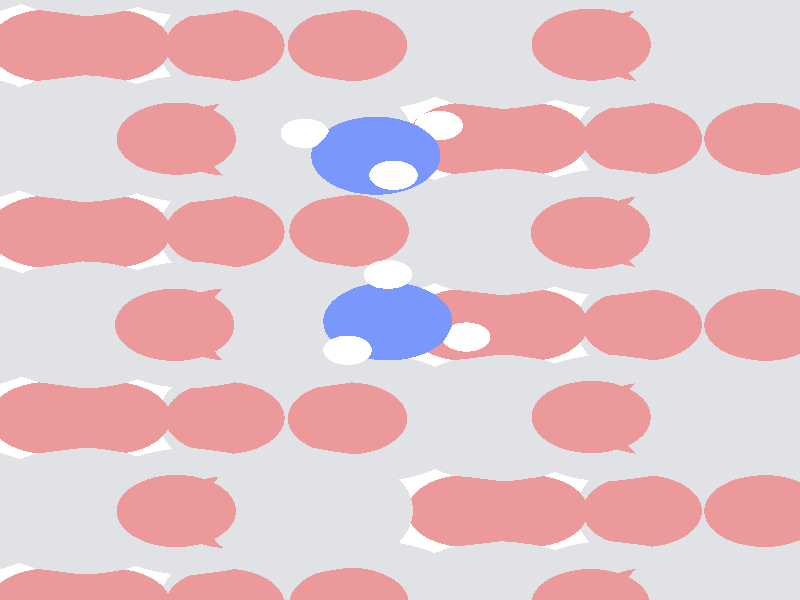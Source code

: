 #include "colors.inc"
#include "finish.inc"

global_settings {assumed_gamma 1 max_trace_level 6}
background {color White}
camera {orthographic
  right -9.91*x up 12.31*y
  direction 1.00*z
  location <0,0,50.00> look_at <0,0,0>}
light_source {<  2.00,   3.00,  125.00> color White
  area_light <0.95, 0, 0>, <0, 0.80, 0>, 5, 4
  adaptive 1 jitter}

#declare simple = finish {phong 0.7}
#declare pale = finish {ambient .5 diffuse .85 roughness .001 specular 0.200 }
#declare intermediate = finish {ambient 0.3 diffuse 0.6 specular 0.10 roughness 0.04 }
#declare vmd = finish {ambient .0 diffuse .65 phong 0.1 phong_size 40. specular 0.500 }
#declare jmol = finish {ambient .2 diffuse .6 specular 1 roughness .001 metallic}
#declare ase2 = finish {ambient 0.05 brilliance 3 diffuse 0.6 metallic specular 0.70 roughness 0.04 reflection 0.15}
#declare mj_mol = finish {ambient .00 diffuse .55 phong 0.0 phong_size 0.specular .250 roughness 0.1 brilliance 0.8 reflection 0.0 }
#declare ase3 = finish {ambient .15 brilliance 2 diffuse .6 metallic specular 1. roughness .001 reflection .0}
#declare glass = finish {ambient .05 diffuse .3 specular 1. roughness .001}
#declare glass2 = finish {ambient .0 diffuse .3 specular 1. reflection .25 roughness .001}
#declare Rcell = 0.100;
#declare Rbond = 0.100;

#macro atom(LOC, R, COL, TRANS, FIN)
  sphere{LOC, R texture{pigment{color COL transmit TRANS} finish{FIN}}}
#end
#macro constrain(LOC, R, COL, TRANS FIN)
union{torus{R, Rcell rotate 45*z texture{pigment{color COL transmit TRANS} finish{FIN}}}
      torus{R, Rcell rotate -45*z texture{pigment{color COL transmit TRANS} finish{FIN}}}
      translate LOC}
#end

atom(< -4.97,  -4.33, -12.29>, 0.74, rgb <0.84, 0.32, 0.33>, 0.0, pale) // #0 
atom(<-10.14,  -6.25, -12.29>, 0.74, rgb <0.84, 0.32, 0.33>, 0.0, pale) // #1 
atom(<-12.03,  -6.25, -11.54>, 1.30, rgb <0.75, 0.76, 0.78>, 0.0, pale) // #2 
atom(< -6.86,  -4.33, -11.54>, 1.30, rgb <0.75, 0.76, 0.78>, 0.0, pale) // #3 
atom(< -3.92,  -4.33, -10.65>, 1.30, rgb <0.75, 0.76, 0.78>, 0.0, pale) // #4 
atom(< -9.09,  -6.25, -10.65>, 1.30, rgb <0.75, 0.76, 0.78>, 0.0, pale) // #5 
atom(< -3.58,  -6.25, -10.79>, 0.74, rgb <0.84, 0.32, 0.33>, 0.0, pale) // #6 
atom(< -8.76,  -4.33, -10.79>, 0.74, rgb <0.84, 0.32, 0.33>, 0.0, pale) // #7 
atom(< -5.82,  -4.33,  -9.90>, 0.74, rgb <0.84, 0.32, 0.33>, 0.0, pale) // #8 
atom(<-10.99,  -6.25,  -9.90>, 0.74, rgb <0.84, 0.32, 0.33>, 0.0, pale) // #9 
atom(< -7.20,  -6.25, -11.41>, 0.74, rgb <0.84, 0.32, 0.33>, 0.0, pale) // #10 
atom(<-12.37,  -4.33, -11.41>, 0.74, rgb <0.84, 0.32, 0.33>, 0.0, pale) // #11 
atom(< -3.63,  -4.33,  -8.69>, 0.74, rgb <0.84, 0.32, 0.33>, 0.0, pale) // #12 
atom(< -8.81,  -6.25,  -8.71>, 0.74, rgb <0.84, 0.32, 0.33>, 0.0, pale) // #13 
atom(<-10.67,  -6.25,  -7.92>, 1.30, rgb <0.75, 0.76, 0.78>, 0.0, pale) // #14 
atom(< -5.47,  -4.33,  -7.90>, 1.30, rgb <0.75, 0.76, 0.78>, 0.0, pale) // #15 
atom(<-12.94,  -4.34,  -7.11>, 1.30, rgb <0.75, 0.76, 0.78>, 0.0, pale) // #16 
atom(< -7.75,  -6.25,  -7.17>, 1.30, rgb <0.75, 0.76, 0.78>, 0.0, pale) // #17 
atom(<-12.52,  -6.25,  -7.20>, 0.74, rgb <0.84, 0.32, 0.33>, 0.0, pale) // #18 
atom(< -7.34,  -4.33,  -7.24>, 0.74, rgb <0.84, 0.32, 0.33>, 0.0, pale) // #19 
atom(< -4.38,  -4.33,  -6.29>, 0.74, rgb <0.84, 0.32, 0.33>, 0.0, pale) // #20 
atom(< -9.54,  -6.24,  -6.32>, 0.74, rgb <0.84, 0.32, 0.33>, 0.0, pale) // #21 
atom(< -5.84,  -6.25,  -7.82>, 0.74, rgb <0.84, 0.32, 0.33>, 0.0, pale) // #22 
atom(<-11.04,  -4.33,  -7.82>, 0.74, rgb <0.84, 0.32, 0.33>, 0.0, pale) // #23 
atom(<-12.46,  -4.35,  -5.16>, 0.74, rgb <0.84, 0.32, 0.33>, 0.0, pale) // #24 
atom(< -7.26,  -6.24,  -5.20>, 0.74, rgb <0.84, 0.32, 0.33>, 0.0, pale) // #25 
atom(< -9.15,  -6.25,  -4.30>, 1.30, rgb <0.75, 0.76, 0.78>, 0.0, pale) // #26 
atom(< -3.96,  -4.33,  -4.20>, 1.30, rgb <0.75, 0.76, 0.78>, 0.0, pale) // #27 
atom(<-11.48,  -4.32,  -3.63>, 1.30, rgb <0.75, 0.76, 0.78>, 0.0, pale) // #28 
atom(< -6.34,  -6.25,  -3.67>, 1.30, rgb <0.75, 0.76, 0.78>, 0.0, pale) // #29 
atom(<-10.97,  -6.23,  -3.47>, 0.74, rgb <0.84, 0.32, 0.33>, 0.0, pale) // #30 
atom(< -5.83,  -4.33,  -3.43>, 0.74, rgb <0.84, 0.32, 0.33>, 0.0, pale) // #31 
atom(<-13.12,  -4.33,  -2.76>, 0.74, rgb <0.84, 0.32, 0.33>, 0.0, pale) // #32 
atom(< -7.98,  -6.26,  -2.80>, 0.74, rgb <0.84, 0.32, 0.33>, 0.0, pale) // #33 
atom(< -4.36,  -6.25,  -4.18>, 0.74, rgb <0.84, 0.32, 0.33>, 0.0, pale) // #34 
atom(< -9.51,  -4.33,  -4.25>, 0.74, rgb <0.84, 0.32, 0.33>, 0.0, pale) // #35 
atom(< -4.97,  -0.51, -12.29>, 0.74, rgb <0.84, 0.32, 0.33>, 0.0, pale) // #36 
atom(<-10.14,  -2.42, -12.29>, 0.74, rgb <0.84, 0.32, 0.33>, 0.0, pale) // #37 
atom(<-12.03,  -2.42, -11.54>, 1.30, rgb <0.75, 0.76, 0.78>, 0.0, pale) // #38 
atom(< -6.86,  -0.51, -11.54>, 1.30, rgb <0.75, 0.76, 0.78>, 0.0, pale) // #39 
atom(< -3.92,  -0.51, -10.65>, 1.30, rgb <0.75, 0.76, 0.78>, 0.0, pale) // #40 
atom(< -9.09,  -2.42, -10.65>, 1.30, rgb <0.75, 0.76, 0.78>, 0.0, pale) // #41 
atom(< -3.58,  -2.42, -10.79>, 0.74, rgb <0.84, 0.32, 0.33>, 0.0, pale) // #42 
atom(< -8.76,  -0.51, -10.79>, 0.74, rgb <0.84, 0.32, 0.33>, 0.0, pale) // #43 
atom(< -5.82,  -0.51,  -9.90>, 0.74, rgb <0.84, 0.32, 0.33>, 0.0, pale) // #44 
atom(<-10.99,  -2.42,  -9.90>, 0.74, rgb <0.84, 0.32, 0.33>, 0.0, pale) // #45 
atom(< -7.20,  -2.42, -11.41>, 0.74, rgb <0.84, 0.32, 0.33>, 0.0, pale) // #46 
atom(<-12.37,  -0.51, -11.41>, 0.74, rgb <0.84, 0.32, 0.33>, 0.0, pale) // #47 
atom(< -3.62,  -0.51,  -8.68>, 0.74, rgb <0.84, 0.32, 0.33>, 0.0, pale) // #48 
atom(< -8.81,  -2.42,  -8.71>, 0.74, rgb <0.84, 0.32, 0.33>, 0.0, pale) // #49 
atom(<-10.67,  -2.42,  -7.91>, 1.30, rgb <0.75, 0.76, 0.78>, 0.0, pale) // #50 
atom(< -5.44,  -0.51,  -7.89>, 1.30, rgb <0.75, 0.76, 0.78>, 0.0, pale) // #51 
atom(<-12.93,  -0.51,  -7.06>, 1.30, rgb <0.75, 0.76, 0.78>, 0.0, pale) // #52 
atom(< -7.75,  -2.42,  -7.17>, 1.30, rgb <0.75, 0.76, 0.78>, 0.0, pale) // #53 
atom(<-12.51,  -2.42,  -7.19>, 0.74, rgb <0.84, 0.32, 0.33>, 0.0, pale) // #54 
atom(< -7.34,  -0.51,  -7.24>, 0.74, rgb <0.84, 0.32, 0.33>, 0.0, pale) // #55 
atom(< -4.38,  -0.51,  -6.28>, 0.74, rgb <0.84, 0.32, 0.33>, 0.0, pale) // #56 
atom(< -9.53,  -2.43,  -6.33>, 0.74, rgb <0.84, 0.32, 0.33>, 0.0, pale) // #57 
atom(< -5.84,  -2.42,  -7.82>, 0.74, rgb <0.84, 0.32, 0.33>, 0.0, pale) // #58 
atom(<-11.03,  -0.51,  -7.80>, 0.74, rgb <0.84, 0.32, 0.33>, 0.0, pale) // #59 
atom(<-12.46,  -0.50,  -5.13>, 0.74, rgb <0.84, 0.32, 0.33>, 0.0, pale) // #60 
atom(< -7.26,  -2.43,  -5.21>, 0.74, rgb <0.84, 0.32, 0.33>, 0.0, pale) // #61 
atom(< -9.14,  -2.42,  -4.30>, 1.30, rgb <0.75, 0.76, 0.78>, 0.0, pale) // #62 
atom(< -3.93,  -0.51,  -4.19>, 1.30, rgb <0.75, 0.76, 0.78>, 0.0, pale) // #63 
atom(<-11.46,  -0.50,  -3.53>, 1.30, rgb <0.75, 0.76, 0.78>, 0.0, pale) // #64 
atom(< -6.34,  -2.42,  -3.67>, 1.30, rgb <0.75, 0.76, 0.78>, 0.0, pale) // #65 
atom(<-10.99,  -2.43,  -3.54>, 0.74, rgb <0.84, 0.32, 0.33>, 0.0, pale) // #66 
atom(< -5.83,  -0.51,  -3.43>, 0.74, rgb <0.84, 0.32, 0.33>, 0.0, pale) // #67 
atom(<-13.13,  -0.51,  -2.73>, 0.74, rgb <0.84, 0.32, 0.33>, 0.0, pale) // #68 
atom(< -7.97,  -2.40,  -2.81>, 0.74, rgb <0.84, 0.32, 0.33>, 0.0, pale) // #69 
atom(< -4.35,  -2.42,  -4.18>, 0.74, rgb <0.84, 0.32, 0.33>, 0.0, pale) // #70 
atom(< -9.53,  -0.51,  -4.28>, 0.74, rgb <0.84, 0.32, 0.33>, 0.0, pale) // #71 
atom(<-10.64,   2.96,  -0.91>, 0.80, rgb <0.19, 0.31, 0.97>, 0.0, pale) // #72 
atom(< -9.86,   3.58,  -1.08>, 0.30, rgb <1.00, 1.00, 1.00>, 0.0, pale) // #73 
atom(<-10.42,   2.56,   0.00>, 0.30, rgb <1.00, 1.00, 1.00>, 0.0, pale) // #74 
atom(<-11.52,   3.42,  -0.73>, 0.30, rgb <1.00, 1.00, 1.00>, 0.0, pale) // #75 
atom(<-10.49,  -0.44,  -1.47>, 0.80, rgb <0.19, 0.31, 0.97>, 0.0, pale) // #76 
atom(<-10.49,   0.52,  -1.12>, 0.30, rgb <1.00, 1.00, 1.00>, 0.0, pale) // #77 
atom(< -9.52,  -0.76,  -1.52>, 0.30, rgb <1.00, 1.00, 1.00>, 0.0, pale) // #78 
atom(<-10.99,  -1.03,  -0.80>, 0.30, rgb <1.00, 1.00, 1.00>, 0.0, pale) // #79 
atom(< -4.97,   3.31, -12.29>, 0.74, rgb <0.84, 0.32, 0.33>, 0.0, pale) // #80 
atom(<-10.14,   1.40, -12.29>, 0.74, rgb <0.84, 0.32, 0.33>, 0.0, pale) // #81 
atom(<-12.03,   1.40, -11.54>, 1.30, rgb <0.75, 0.76, 0.78>, 0.0, pale) // #82 
atom(< -6.86,   3.31, -11.54>, 1.30, rgb <0.75, 0.76, 0.78>, 0.0, pale) // #83 
atom(< -3.92,   3.31, -10.65>, 1.30, rgb <0.75, 0.76, 0.78>, 0.0, pale) // #84 
atom(< -9.09,   1.40, -10.65>, 1.30, rgb <0.75, 0.76, 0.78>, 0.0, pale) // #85 
atom(< -3.58,   1.40, -10.79>, 0.74, rgb <0.84, 0.32, 0.33>, 0.0, pale) // #86 
atom(< -8.76,   3.31, -10.79>, 0.74, rgb <0.84, 0.32, 0.33>, 0.0, pale) // #87 
atom(< -5.82,   3.31,  -9.90>, 0.74, rgb <0.84, 0.32, 0.33>, 0.0, pale) // #88 
atom(<-10.99,   1.40,  -9.90>, 0.74, rgb <0.84, 0.32, 0.33>, 0.0, pale) // #89 
atom(< -7.20,   1.40, -11.41>, 0.74, rgb <0.84, 0.32, 0.33>, 0.0, pale) // #90 
atom(<-12.37,   3.31, -11.41>, 0.74, rgb <0.84, 0.32, 0.33>, 0.0, pale) // #91 
atom(< -3.63,   3.31,  -8.69>, 0.74, rgb <0.84, 0.32, 0.33>, 0.0, pale) // #92 
atom(< -8.81,   1.40,  -8.71>, 0.74, rgb <0.84, 0.32, 0.33>, 0.0, pale) // #93 
atom(<-10.67,   1.40,  -7.92>, 1.30, rgb <0.75, 0.76, 0.78>, 0.0, pale) // #94 
atom(< -5.47,   3.31,  -7.90>, 1.30, rgb <0.75, 0.76, 0.78>, 0.0, pale) // #95 
atom(<-12.94,   3.31,  -7.11>, 1.30, rgb <0.75, 0.76, 0.78>, 0.0, pale) // #96 
atom(< -7.75,   1.39,  -7.17>, 1.30, rgb <0.75, 0.76, 0.78>, 0.0, pale) // #97 
atom(<-12.52,   1.40,  -7.20>, 0.74, rgb <0.84, 0.32, 0.33>, 0.0, pale) // #98 
atom(< -7.34,   3.31,  -7.24>, 0.74, rgb <0.84, 0.32, 0.33>, 0.0, pale) // #99 
atom(< -4.38,   3.31,  -6.29>, 0.74, rgb <0.84, 0.32, 0.33>, 0.0, pale) // #100 
atom(< -9.54,   1.41,  -6.32>, 0.74, rgb <0.84, 0.32, 0.33>, 0.0, pale) // #101 
atom(< -5.84,   1.40,  -7.82>, 0.74, rgb <0.84, 0.32, 0.33>, 0.0, pale) // #102 
atom(<-11.04,   3.31,  -7.82>, 0.74, rgb <0.84, 0.32, 0.33>, 0.0, pale) // #103 
atom(<-12.46,   3.29,  -5.16>, 0.74, rgb <0.84, 0.32, 0.33>, 0.0, pale) // #104 
atom(< -7.26,   1.40,  -5.20>, 0.74, rgb <0.84, 0.32, 0.33>, 0.0, pale) // #105 
atom(< -9.15,   1.40,  -4.30>, 1.30, rgb <0.75, 0.76, 0.78>, 0.0, pale) // #106 
atom(< -3.96,   3.31,  -4.20>, 1.30, rgb <0.75, 0.76, 0.78>, 0.0, pale) // #107 
atom(<-11.48,   3.32,  -3.63>, 1.30, rgb <0.75, 0.76, 0.78>, 0.0, pale) // #108 
atom(< -6.34,   1.40,  -3.67>, 1.30, rgb <0.75, 0.76, 0.78>, 0.0, pale) // #109 
atom(<-10.97,   1.42,  -3.47>, 0.74, rgb <0.84, 0.32, 0.33>, 0.0, pale) // #110 
atom(< -5.83,   3.31,  -3.43>, 0.74, rgb <0.84, 0.32, 0.33>, 0.0, pale) // #111 
atom(<-13.12,   3.31,  -2.76>, 0.74, rgb <0.84, 0.32, 0.33>, 0.0, pale) // #112 
atom(< -7.98,   1.38,  -2.80>, 0.74, rgb <0.84, 0.32, 0.33>, 0.0, pale) // #113 
atom(< -4.36,   1.40,  -4.18>, 0.74, rgb <0.84, 0.32, 0.33>, 0.0, pale) // #114 
atom(< -9.51,   3.31,  -4.25>, 0.74, rgb <0.84, 0.32, 0.33>, 0.0, pale) // #115 
atom(< -4.97,   7.13, -12.29>, 0.74, rgb <0.84, 0.32, 0.33>, 0.0, pale) // #116 
atom(<-10.14,   5.22, -12.29>, 0.74, rgb <0.84, 0.32, 0.33>, 0.0, pale) // #117 
atom(<-12.03,   5.22, -11.54>, 1.30, rgb <0.75, 0.76, 0.78>, 0.0, pale) // #118 
atom(< -6.86,   7.13, -11.54>, 1.30, rgb <0.75, 0.76, 0.78>, 0.0, pale) // #119 
atom(< -3.92,   7.13, -10.65>, 1.30, rgb <0.75, 0.76, 0.78>, 0.0, pale) // #120 
atom(< -9.09,   5.22, -10.65>, 1.30, rgb <0.75, 0.76, 0.78>, 0.0, pale) // #121 
atom(< -3.58,   5.22, -10.79>, 0.74, rgb <0.84, 0.32, 0.33>, 0.0, pale) // #122 
atom(< -8.76,   7.13, -10.79>, 0.74, rgb <0.84, 0.32, 0.33>, 0.0, pale) // #123 
atom(< -5.82,   7.13,  -9.90>, 0.74, rgb <0.84, 0.32, 0.33>, 0.0, pale) // #124 
atom(<-10.99,   5.22,  -9.90>, 0.74, rgb <0.84, 0.32, 0.33>, 0.0, pale) // #125 
atom(< -7.20,   5.22, -11.41>, 0.74, rgb <0.84, 0.32, 0.33>, 0.0, pale) // #126 
atom(<-12.37,   7.13, -11.41>, 0.74, rgb <0.84, 0.32, 0.33>, 0.0, pale) // #127 
atom(< -3.62,   7.13,  -8.68>, 0.74, rgb <0.84, 0.32, 0.33>, 0.0, pale) // #128 
atom(< -8.81,   5.22,  -8.71>, 0.74, rgb <0.84, 0.32, 0.33>, 0.0, pale) // #129 
atom(<-10.67,   5.22,  -7.91>, 1.30, rgb <0.75, 0.76, 0.78>, 0.0, pale) // #130 
atom(< -5.44,   7.14,  -7.89>, 1.30, rgb <0.75, 0.76, 0.78>, 0.0, pale) // #131 
atom(<-12.93,   7.13,  -7.06>, 1.30, rgb <0.75, 0.76, 0.78>, 0.0, pale) // #132 
atom(< -7.75,   5.23,  -7.17>, 1.30, rgb <0.75, 0.76, 0.78>, 0.0, pale) // #133 
atom(<-12.51,   5.22,  -7.19>, 0.74, rgb <0.84, 0.32, 0.33>, 0.0, pale) // #134 
atom(< -7.34,   7.13,  -7.24>, 0.74, rgb <0.84, 0.32, 0.33>, 0.0, pale) // #135 
atom(< -4.38,   7.13,  -6.28>, 0.74, rgb <0.84, 0.32, 0.33>, 0.0, pale) // #136 
atom(< -9.53,   5.21,  -6.33>, 0.74, rgb <0.84, 0.32, 0.33>, 0.0, pale) // #137 
atom(< -5.84,   5.22,  -7.82>, 0.74, rgb <0.84, 0.32, 0.33>, 0.0, pale) // #138 
atom(<-11.03,   7.13,  -7.80>, 0.74, rgb <0.84, 0.32, 0.33>, 0.0, pale) // #139 
atom(<-12.46,   7.15,  -5.13>, 0.74, rgb <0.84, 0.32, 0.33>, 0.0, pale) // #140 
atom(< -7.26,   5.22,  -5.21>, 0.74, rgb <0.84, 0.32, 0.33>, 0.0, pale) // #141 
atom(< -9.14,   5.22,  -4.30>, 1.30, rgb <0.75, 0.76, 0.78>, 0.0, pale) // #142 
atom(< -3.93,   7.13,  -4.19>, 1.30, rgb <0.75, 0.76, 0.78>, 0.0, pale) // #143 
atom(<-11.46,   7.14,  -3.53>, 1.30, rgb <0.75, 0.76, 0.78>, 0.0, pale) // #144 
atom(< -6.34,   5.23,  -3.67>, 1.30, rgb <0.75, 0.76, 0.78>, 0.0, pale) // #145 
atom(<-10.99,   5.22,  -3.54>, 0.74, rgb <0.84, 0.32, 0.33>, 0.0, pale) // #146 
atom(< -5.83,   7.13,  -3.43>, 0.74, rgb <0.84, 0.32, 0.33>, 0.0, pale) // #147 
atom(<-13.13,   7.14,  -2.73>, 0.74, rgb <0.84, 0.32, 0.33>, 0.0, pale) // #148 
atom(< -7.97,   5.24,  -2.81>, 0.74, rgb <0.84, 0.32, 0.33>, 0.0, pale) // #149 
atom(< -4.35,   5.22,  -4.18>, 0.74, rgb <0.84, 0.32, 0.33>, 0.0, pale) // #150 
atom(< -9.53,   7.14,  -4.28>, 0.74, rgb <0.84, 0.32, 0.33>, 0.0, pale) // #151 
atom(<-10.64,  10.60,  -0.91>, 0.80, rgb <0.19, 0.31, 0.97>, 0.0, pale) // #152 
atom(< -9.86,  11.22,  -1.08>, 0.30, rgb <1.00, 1.00, 1.00>, 0.0, pale) // #153 
atom(<-10.42,  10.20,   0.00>, 0.30, rgb <1.00, 1.00, 1.00>, 0.0, pale) // #154 
atom(<-11.52,  11.06,  -0.73>, 0.30, rgb <1.00, 1.00, 1.00>, 0.0, pale) // #155 
atom(<-10.49,   7.20,  -1.47>, 0.80, rgb <0.19, 0.31, 0.97>, 0.0, pale) // #156 
atom(<-10.49,   8.17,  -1.12>, 0.30, rgb <1.00, 1.00, 1.00>, 0.0, pale) // #157 
atom(< -9.52,   6.89,  -1.52>, 0.30, rgb <1.00, 1.00, 1.00>, 0.0, pale) // #158 
atom(<-10.99,   6.62,  -0.80>, 0.30, rgb <1.00, 1.00, 1.00>, 0.0, pale) // #159 
atom(<  5.37,  -4.33, -12.29>, 0.74, rgb <0.84, 0.32, 0.33>, 0.0, pale) // #160 
atom(<  0.20,  -6.25, -12.29>, 0.74, rgb <0.84, 0.32, 0.33>, 0.0, pale) // #161 
atom(< -1.69,  -6.25, -11.54>, 1.30, rgb <0.75, 0.76, 0.78>, 0.0, pale) // #162 
atom(<  3.48,  -4.33, -11.54>, 1.30, rgb <0.75, 0.76, 0.78>, 0.0, pale) // #163 
atom(<  6.42,  -4.33, -10.65>, 1.30, rgb <0.75, 0.76, 0.78>, 0.0, pale) // #164 
atom(<  1.25,  -6.25, -10.65>, 1.30, rgb <0.75, 0.76, 0.78>, 0.0, pale) // #165 
atom(<  6.76,  -6.25, -10.79>, 0.74, rgb <0.84, 0.32, 0.33>, 0.0, pale) // #166 
atom(<  1.59,  -4.33, -10.79>, 0.74, rgb <0.84, 0.32, 0.33>, 0.0, pale) // #167 
atom(<  4.53,  -4.33,  -9.90>, 0.74, rgb <0.84, 0.32, 0.33>, 0.0, pale) // #168 
atom(< -0.65,  -6.25,  -9.90>, 0.74, rgb <0.84, 0.32, 0.33>, 0.0, pale) // #169 
atom(<  3.14,  -6.25, -11.41>, 0.74, rgb <0.84, 0.32, 0.33>, 0.0, pale) // #170 
atom(< -2.03,  -4.33, -11.41>, 0.74, rgb <0.84, 0.32, 0.33>, 0.0, pale) // #171 
atom(<  6.71,  -4.33,  -8.69>, 0.74, rgb <0.84, 0.32, 0.33>, 0.0, pale) // #172 
atom(<  1.54,  -6.25,  -8.71>, 0.74, rgb <0.84, 0.32, 0.33>, 0.0, pale) // #173 
atom(< -0.33,  -6.25,  -7.92>, 1.30, rgb <0.75, 0.76, 0.78>, 0.0, pale) // #174 
atom(<  4.87,  -4.33,  -7.90>, 1.30, rgb <0.75, 0.76, 0.78>, 0.0, pale) // #175 
atom(< -2.60,  -4.34,  -7.11>, 1.30, rgb <0.75, 0.76, 0.78>, 0.0, pale) // #176 
atom(<  2.59,  -6.25,  -7.17>, 1.30, rgb <0.75, 0.76, 0.78>, 0.0, pale) // #177 
atom(< -2.17,  -6.25,  -7.20>, 0.74, rgb <0.84, 0.32, 0.33>, 0.0, pale) // #178 
atom(<  3.00,  -4.33,  -7.24>, 0.74, rgb <0.84, 0.32, 0.33>, 0.0, pale) // #179 
atom(<  5.96,  -4.33,  -6.29>, 0.74, rgb <0.84, 0.32, 0.33>, 0.0, pale) // #180 
atom(<  0.81,  -6.24,  -6.32>, 0.74, rgb <0.84, 0.32, 0.33>, 0.0, pale) // #181 
atom(<  4.50,  -6.25,  -7.82>, 0.74, rgb <0.84, 0.32, 0.33>, 0.0, pale) // #182 
atom(< -0.70,  -4.33,  -7.82>, 0.74, rgb <0.84, 0.32, 0.33>, 0.0, pale) // #183 
atom(< -2.12,  -4.35,  -5.16>, 0.74, rgb <0.84, 0.32, 0.33>, 0.0, pale) // #184 
atom(<  3.08,  -6.24,  -5.20>, 0.74, rgb <0.84, 0.32, 0.33>, 0.0, pale) // #185 
atom(<  1.19,  -6.25,  -4.30>, 1.30, rgb <0.75, 0.76, 0.78>, 0.0, pale) // #186 
atom(<  6.38,  -4.33,  -4.20>, 1.30, rgb <0.75, 0.76, 0.78>, 0.0, pale) // #187 
atom(< -1.14,  -4.32,  -3.63>, 1.30, rgb <0.75, 0.76, 0.78>, 0.0, pale) // #188 
atom(<  4.00,  -6.25,  -3.67>, 1.30, rgb <0.75, 0.76, 0.78>, 0.0, pale) // #189 
atom(< -0.63,  -6.23,  -3.47>, 0.74, rgb <0.84, 0.32, 0.33>, 0.0, pale) // #190 
atom(<  4.51,  -4.33,  -3.43>, 0.74, rgb <0.84, 0.32, 0.33>, 0.0, pale) // #191 
atom(< -2.77,  -4.33,  -2.76>, 0.74, rgb <0.84, 0.32, 0.33>, 0.0, pale) // #192 
atom(<  2.36,  -6.26,  -2.80>, 0.74, rgb <0.84, 0.32, 0.33>, 0.0, pale) // #193 
atom(<  5.99,  -6.25,  -4.18>, 0.74, rgb <0.84, 0.32, 0.33>, 0.0, pale) // #194 
atom(<  0.83,  -4.33,  -4.25>, 0.74, rgb <0.84, 0.32, 0.33>, 0.0, pale) // #195 
atom(<  5.37,  -0.51, -12.29>, 0.74, rgb <0.84, 0.32, 0.33>, 0.0, pale) // #196 
atom(<  0.20,  -2.42, -12.29>, 0.74, rgb <0.84, 0.32, 0.33>, 0.0, pale) // #197 
atom(< -1.69,  -2.42, -11.54>, 1.30, rgb <0.75, 0.76, 0.78>, 0.0, pale) // #198 
atom(<  3.48,  -0.51, -11.54>, 1.30, rgb <0.75, 0.76, 0.78>, 0.0, pale) // #199 
atom(<  6.42,  -0.51, -10.65>, 1.30, rgb <0.75, 0.76, 0.78>, 0.0, pale) // #200 
atom(<  1.25,  -2.42, -10.65>, 1.30, rgb <0.75, 0.76, 0.78>, 0.0, pale) // #201 
atom(<  6.76,  -2.42, -10.79>, 0.74, rgb <0.84, 0.32, 0.33>, 0.0, pale) // #202 
atom(<  1.59,  -0.51, -10.79>, 0.74, rgb <0.84, 0.32, 0.33>, 0.0, pale) // #203 
atom(<  4.53,  -0.51,  -9.90>, 0.74, rgb <0.84, 0.32, 0.33>, 0.0, pale) // #204 
atom(< -0.65,  -2.42,  -9.90>, 0.74, rgb <0.84, 0.32, 0.33>, 0.0, pale) // #205 
atom(<  3.14,  -2.42, -11.41>, 0.74, rgb <0.84, 0.32, 0.33>, 0.0, pale) // #206 
atom(< -2.03,  -0.51, -11.41>, 0.74, rgb <0.84, 0.32, 0.33>, 0.0, pale) // #207 
atom(<  6.72,  -0.51,  -8.68>, 0.74, rgb <0.84, 0.32, 0.33>, 0.0, pale) // #208 
atom(<  1.53,  -2.42,  -8.71>, 0.74, rgb <0.84, 0.32, 0.33>, 0.0, pale) // #209 
atom(< -0.33,  -2.42,  -7.91>, 1.30, rgb <0.75, 0.76, 0.78>, 0.0, pale) // #210 
atom(<  4.90,  -0.51,  -7.89>, 1.30, rgb <0.75, 0.76, 0.78>, 0.0, pale) // #211 
atom(< -2.59,  -0.51,  -7.06>, 1.30, rgb <0.75, 0.76, 0.78>, 0.0, pale) // #212 
atom(<  2.59,  -2.42,  -7.17>, 1.30, rgb <0.75, 0.76, 0.78>, 0.0, pale) // #213 
atom(< -2.17,  -2.42,  -7.19>, 0.74, rgb <0.84, 0.32, 0.33>, 0.0, pale) // #214 
atom(<  3.00,  -0.51,  -7.24>, 0.74, rgb <0.84, 0.32, 0.33>, 0.0, pale) // #215 
atom(<  5.96,  -0.51,  -6.28>, 0.74, rgb <0.84, 0.32, 0.33>, 0.0, pale) // #216 
atom(<  0.81,  -2.43,  -6.33>, 0.74, rgb <0.84, 0.32, 0.33>, 0.0, pale) // #217 
atom(<  4.50,  -2.42,  -7.82>, 0.74, rgb <0.84, 0.32, 0.33>, 0.0, pale) // #218 
atom(< -0.69,  -0.51,  -7.80>, 0.74, rgb <0.84, 0.32, 0.33>, 0.0, pale) // #219 
atom(< -2.12,  -0.50,  -5.13>, 0.74, rgb <0.84, 0.32, 0.33>, 0.0, pale) // #220 
atom(<  3.08,  -2.43,  -5.21>, 0.74, rgb <0.84, 0.32, 0.33>, 0.0, pale) // #221 
atom(<  1.20,  -2.42,  -4.30>, 1.30, rgb <0.75, 0.76, 0.78>, 0.0, pale) // #222 
atom(<  6.41,  -0.51,  -4.19>, 1.30, rgb <0.75, 0.76, 0.78>, 0.0, pale) // #223 
atom(< -1.12,  -0.50,  -3.53>, 1.30, rgb <0.75, 0.76, 0.78>, 0.0, pale) // #224 
atom(<  4.00,  -2.42,  -3.67>, 1.30, rgb <0.75, 0.76, 0.78>, 0.0, pale) // #225 
atom(< -0.65,  -2.43,  -3.54>, 0.74, rgb <0.84, 0.32, 0.33>, 0.0, pale) // #226 
atom(<  4.51,  -0.51,  -3.43>, 0.74, rgb <0.84, 0.32, 0.33>, 0.0, pale) // #227 
atom(< -2.79,  -0.51,  -2.73>, 0.74, rgb <0.84, 0.32, 0.33>, 0.0, pale) // #228 
atom(<  2.37,  -2.40,  -2.81>, 0.74, rgb <0.84, 0.32, 0.33>, 0.0, pale) // #229 
atom(<  5.99,  -2.42,  -4.18>, 0.74, rgb <0.84, 0.32, 0.33>, 0.0, pale) // #230 
atom(<  0.82,  -0.51,  -4.28>, 0.74, rgb <0.84, 0.32, 0.33>, 0.0, pale) // #231 
atom(< -0.30,   2.96,  -0.91>, 0.80, rgb <0.19, 0.31, 0.97>, 0.0, pale) // #232 
atom(<  0.48,   3.58,  -1.08>, 0.30, rgb <1.00, 1.00, 1.00>, 0.0, pale) // #233 
atom(< -0.08,   2.56,   0.00>, 0.30, rgb <1.00, 1.00, 1.00>, 0.0, pale) // #234 
atom(< -1.18,   3.42,  -0.73>, 0.30, rgb <1.00, 1.00, 1.00>, 0.0, pale) // #235 
atom(< -0.15,  -0.44,  -1.47>, 0.80, rgb <0.19, 0.31, 0.97>, 0.0, pale) // #236 
atom(< -0.15,   0.52,  -1.12>, 0.30, rgb <1.00, 1.00, 1.00>, 0.0, pale) // #237 
atom(<  0.82,  -0.76,  -1.52>, 0.30, rgb <1.00, 1.00, 1.00>, 0.0, pale) // #238 
atom(< -0.65,  -1.03,  -0.80>, 0.30, rgb <1.00, 1.00, 1.00>, 0.0, pale) // #239 
atom(<  5.37,   3.31, -12.29>, 0.74, rgb <0.84, 0.32, 0.33>, 0.0, pale) // #240 
atom(<  0.20,   1.40, -12.29>, 0.74, rgb <0.84, 0.32, 0.33>, 0.0, pale) // #241 
atom(< -1.69,   1.40, -11.54>, 1.30, rgb <0.75, 0.76, 0.78>, 0.0, pale) // #242 
atom(<  3.48,   3.31, -11.54>, 1.30, rgb <0.75, 0.76, 0.78>, 0.0, pale) // #243 
atom(<  6.42,   3.31, -10.65>, 1.30, rgb <0.75, 0.76, 0.78>, 0.0, pale) // #244 
atom(<  1.25,   1.40, -10.65>, 1.30, rgb <0.75, 0.76, 0.78>, 0.0, pale) // #245 
atom(<  6.76,   1.40, -10.79>, 0.74, rgb <0.84, 0.32, 0.33>, 0.0, pale) // #246 
atom(<  1.59,   3.31, -10.79>, 0.74, rgb <0.84, 0.32, 0.33>, 0.0, pale) // #247 
atom(<  4.53,   3.31,  -9.90>, 0.74, rgb <0.84, 0.32, 0.33>, 0.0, pale) // #248 
atom(< -0.65,   1.40,  -9.90>, 0.74, rgb <0.84, 0.32, 0.33>, 0.0, pale) // #249 
atom(<  3.14,   1.40, -11.41>, 0.74, rgb <0.84, 0.32, 0.33>, 0.0, pale) // #250 
atom(< -2.03,   3.31, -11.41>, 0.74, rgb <0.84, 0.32, 0.33>, 0.0, pale) // #251 
atom(<  6.71,   3.31,  -8.69>, 0.74, rgb <0.84, 0.32, 0.33>, 0.0, pale) // #252 
atom(<  1.54,   1.40,  -8.71>, 0.74, rgb <0.84, 0.32, 0.33>, 0.0, pale) // #253 
atom(< -0.33,   1.40,  -7.92>, 1.30, rgb <0.75, 0.76, 0.78>, 0.0, pale) // #254 
atom(<  4.87,   3.31,  -7.90>, 1.30, rgb <0.75, 0.76, 0.78>, 0.0, pale) // #255 
atom(< -2.60,   3.31,  -7.11>, 1.30, rgb <0.75, 0.76, 0.78>, 0.0, pale) // #256 
atom(<  2.59,   1.39,  -7.17>, 1.30, rgb <0.75, 0.76, 0.78>, 0.0, pale) // #257 
atom(< -2.17,   1.40,  -7.20>, 0.74, rgb <0.84, 0.32, 0.33>, 0.0, pale) // #258 
atom(<  3.00,   3.31,  -7.24>, 0.74, rgb <0.84, 0.32, 0.33>, 0.0, pale) // #259 
atom(<  5.96,   3.31,  -6.29>, 0.74, rgb <0.84, 0.32, 0.33>, 0.0, pale) // #260 
atom(<  0.81,   1.41,  -6.32>, 0.74, rgb <0.84, 0.32, 0.33>, 0.0, pale) // #261 
atom(<  4.50,   1.40,  -7.82>, 0.74, rgb <0.84, 0.32, 0.33>, 0.0, pale) // #262 
atom(< -0.70,   3.31,  -7.82>, 0.74, rgb <0.84, 0.32, 0.33>, 0.0, pale) // #263 
atom(< -2.12,   3.29,  -5.16>, 0.74, rgb <0.84, 0.32, 0.33>, 0.0, pale) // #264 
atom(<  3.08,   1.40,  -5.20>, 0.74, rgb <0.84, 0.32, 0.33>, 0.0, pale) // #265 
atom(<  1.19,   1.40,  -4.30>, 1.30, rgb <0.75, 0.76, 0.78>, 0.0, pale) // #266 
atom(<  6.38,   3.31,  -4.20>, 1.30, rgb <0.75, 0.76, 0.78>, 0.0, pale) // #267 
atom(< -1.14,   3.32,  -3.63>, 1.30, rgb <0.75, 0.76, 0.78>, 0.0, pale) // #268 
atom(<  4.00,   1.40,  -3.67>, 1.30, rgb <0.75, 0.76, 0.78>, 0.0, pale) // #269 
atom(< -0.63,   1.42,  -3.47>, 0.74, rgb <0.84, 0.32, 0.33>, 0.0, pale) // #270 
atom(<  4.51,   3.31,  -3.43>, 0.74, rgb <0.84, 0.32, 0.33>, 0.0, pale) // #271 
atom(< -2.77,   3.31,  -2.76>, 0.74, rgb <0.84, 0.32, 0.33>, 0.0, pale) // #272 
atom(<  2.36,   1.38,  -2.80>, 0.74, rgb <0.84, 0.32, 0.33>, 0.0, pale) // #273 
atom(<  5.99,   1.40,  -4.18>, 0.74, rgb <0.84, 0.32, 0.33>, 0.0, pale) // #274 
atom(<  0.83,   3.31,  -4.25>, 0.74, rgb <0.84, 0.32, 0.33>, 0.0, pale) // #275 
atom(<  5.37,   7.13, -12.29>, 0.74, rgb <0.84, 0.32, 0.33>, 0.0, pale) // #276 
atom(<  0.20,   5.22, -12.29>, 0.74, rgb <0.84, 0.32, 0.33>, 0.0, pale) // #277 
atom(< -1.69,   5.22, -11.54>, 1.30, rgb <0.75, 0.76, 0.78>, 0.0, pale) // #278 
atom(<  3.48,   7.13, -11.54>, 1.30, rgb <0.75, 0.76, 0.78>, 0.0, pale) // #279 
atom(<  6.42,   7.13, -10.65>, 1.30, rgb <0.75, 0.76, 0.78>, 0.0, pale) // #280 
atom(<  1.25,   5.22, -10.65>, 1.30, rgb <0.75, 0.76, 0.78>, 0.0, pale) // #281 
atom(<  6.76,   5.22, -10.79>, 0.74, rgb <0.84, 0.32, 0.33>, 0.0, pale) // #282 
atom(<  1.59,   7.13, -10.79>, 0.74, rgb <0.84, 0.32, 0.33>, 0.0, pale) // #283 
atom(<  4.53,   7.13,  -9.90>, 0.74, rgb <0.84, 0.32, 0.33>, 0.0, pale) // #284 
atom(< -0.65,   5.22,  -9.90>, 0.74, rgb <0.84, 0.32, 0.33>, 0.0, pale) // #285 
atom(<  3.14,   5.22, -11.41>, 0.74, rgb <0.84, 0.32, 0.33>, 0.0, pale) // #286 
atom(< -2.03,   7.13, -11.41>, 0.74, rgb <0.84, 0.32, 0.33>, 0.0, pale) // #287 
atom(<  6.72,   7.13,  -8.68>, 0.74, rgb <0.84, 0.32, 0.33>, 0.0, pale) // #288 
atom(<  1.53,   5.22,  -8.71>, 0.74, rgb <0.84, 0.32, 0.33>, 0.0, pale) // #289 
atom(< -0.33,   5.22,  -7.91>, 1.30, rgb <0.75, 0.76, 0.78>, 0.0, pale) // #290 
atom(<  4.90,   7.14,  -7.89>, 1.30, rgb <0.75, 0.76, 0.78>, 0.0, pale) // #291 
atom(< -2.59,   7.13,  -7.06>, 1.30, rgb <0.75, 0.76, 0.78>, 0.0, pale) // #292 
atom(<  2.59,   5.23,  -7.17>, 1.30, rgb <0.75, 0.76, 0.78>, 0.0, pale) // #293 
atom(< -2.17,   5.22,  -7.19>, 0.74, rgb <0.84, 0.32, 0.33>, 0.0, pale) // #294 
atom(<  3.00,   7.13,  -7.24>, 0.74, rgb <0.84, 0.32, 0.33>, 0.0, pale) // #295 
atom(<  5.96,   7.13,  -6.28>, 0.74, rgb <0.84, 0.32, 0.33>, 0.0, pale) // #296 
atom(<  0.81,   5.21,  -6.33>, 0.74, rgb <0.84, 0.32, 0.33>, 0.0, pale) // #297 
atom(<  4.50,   5.22,  -7.82>, 0.74, rgb <0.84, 0.32, 0.33>, 0.0, pale) // #298 
atom(< -0.69,   7.13,  -7.80>, 0.74, rgb <0.84, 0.32, 0.33>, 0.0, pale) // #299 
atom(< -2.12,   7.15,  -5.13>, 0.74, rgb <0.84, 0.32, 0.33>, 0.0, pale) // #300 
atom(<  3.08,   5.22,  -5.21>, 0.74, rgb <0.84, 0.32, 0.33>, 0.0, pale) // #301 
atom(<  1.20,   5.22,  -4.30>, 1.30, rgb <0.75, 0.76, 0.78>, 0.0, pale) // #302 
atom(<  6.41,   7.13,  -4.19>, 1.30, rgb <0.75, 0.76, 0.78>, 0.0, pale) // #303 
atom(< -1.12,   7.14,  -3.53>, 1.30, rgb <0.75, 0.76, 0.78>, 0.0, pale) // #304 
atom(<  4.00,   5.23,  -3.67>, 1.30, rgb <0.75, 0.76, 0.78>, 0.0, pale) // #305 
atom(< -0.65,   5.22,  -3.54>, 0.74, rgb <0.84, 0.32, 0.33>, 0.0, pale) // #306 
atom(<  4.51,   7.13,  -3.43>, 0.74, rgb <0.84, 0.32, 0.33>, 0.0, pale) // #307 
atom(< -2.79,   7.14,  -2.73>, 0.74, rgb <0.84, 0.32, 0.33>, 0.0, pale) // #308 
atom(<  2.37,   5.24,  -2.81>, 0.74, rgb <0.84, 0.32, 0.33>, 0.0, pale) // #309 
atom(<  5.99,   5.22,  -4.18>, 0.74, rgb <0.84, 0.32, 0.33>, 0.0, pale) // #310 
atom(<  0.82,   7.14,  -4.28>, 0.74, rgb <0.84, 0.32, 0.33>, 0.0, pale) // #311 
